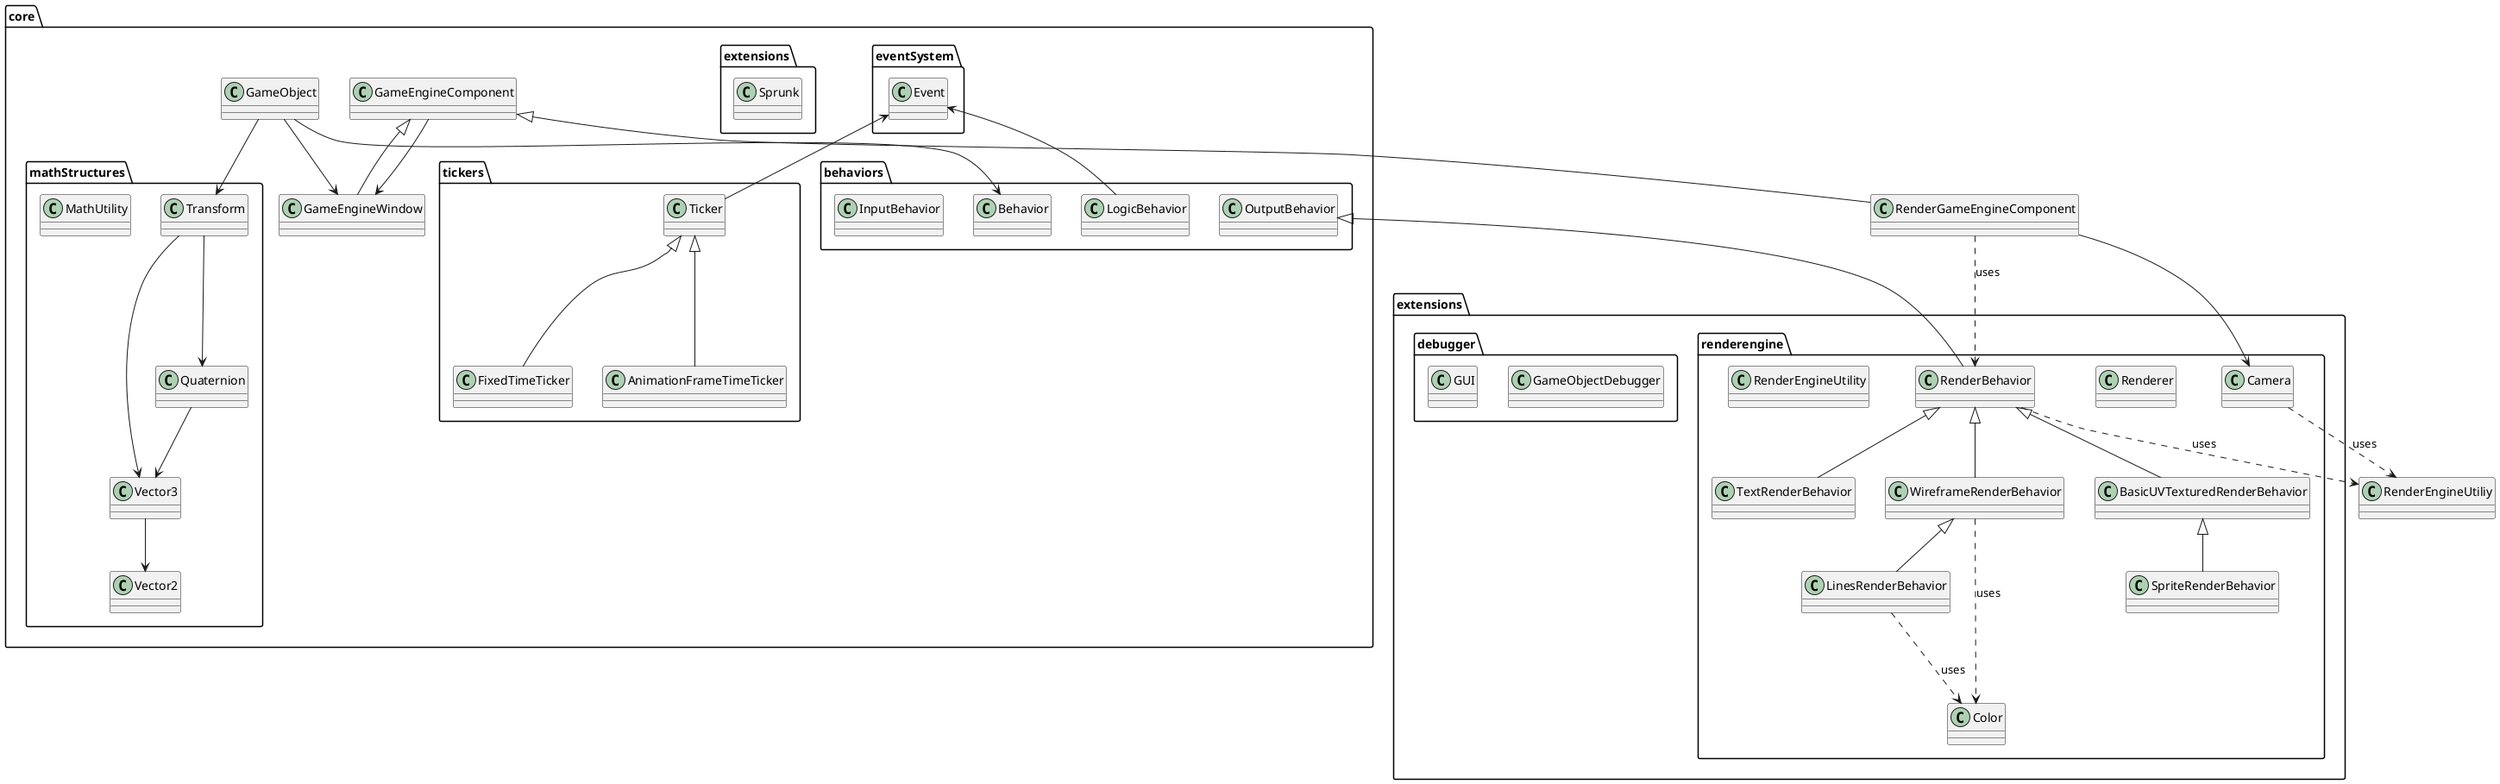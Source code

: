 @startuml

package core {
    package behaviors {
        class Behavior
        class OutputBehavior
        class LogicBehavior
        class InputBehavior
    }

    class GameObject
    class GameEngineComponent
    class GameEngineWindow

    package tickers {
        class Ticker
        class FixedTimeTicker
        class AnimationFrameTimeTicker
    }

    package mathStructures {
        class Transform
        class Vector3
        class Vector2
        class Quaternion
        class MathUtility
    }

    package eventSystem {
        class Event
    }

    package extensions {
        class Sprunk
    }
}
package extensions.renderengine {
    class Renderer
    class RenderBehavior
    class Camera
    class RenderEngineUtility
    class SpriteRenderBehavior
    class BasicUVTexturedRenderBehavior
    class TextRenderBehavior
    class WireframeRenderBehavior
    class LinesRenderBehavior
    class Color
}

package extensions.debugger{
    class GameObjectDebugger
    class GUI
}

GameObject --> Transform
GameObject --> Behavior
GameObject --> GameEngineWindow
GameEngineComponent <|-- GameEngineWindow
GameEngineComponent --> GameEngineWindow

Ticker <|-- FixedTimeTicker
Ticker <|-- AnimationFrameTimeTicker

Transform --> Vector3
Transform --> Quaternion

Vector3 --> Vector2
Quaternion --> Vector3

Event <-- LogicBehavior
Event <-- Ticker

RenderGameEngineComponent -up-|> GameEngineComponent
RenderBehavior -up-|> OutputBehavior
SpriteRenderBehavior -up-|> BasicUVTexturedRenderBehavior
BasicUVTexturedRenderBehavior -up-|> RenderBehavior
TextRenderBehavior -up-|> RenderBehavior
WireframeRenderBehavior -up-|> RenderBehavior
LinesRenderBehavior -up-|> WireframeRenderBehavior

RenderGameEngineComponent --> Camera
RenderGameEngineComponent ..> RenderBehavior : "uses"
RenderBehavior ..> RenderEngineUtiliy : "uses"
Camera ..> RenderEngineUtiliy : "uses"
WireframeRenderBehavior ..> Color : "uses"
LinesRenderBehavior ..> Color : "uses"

@enduml
